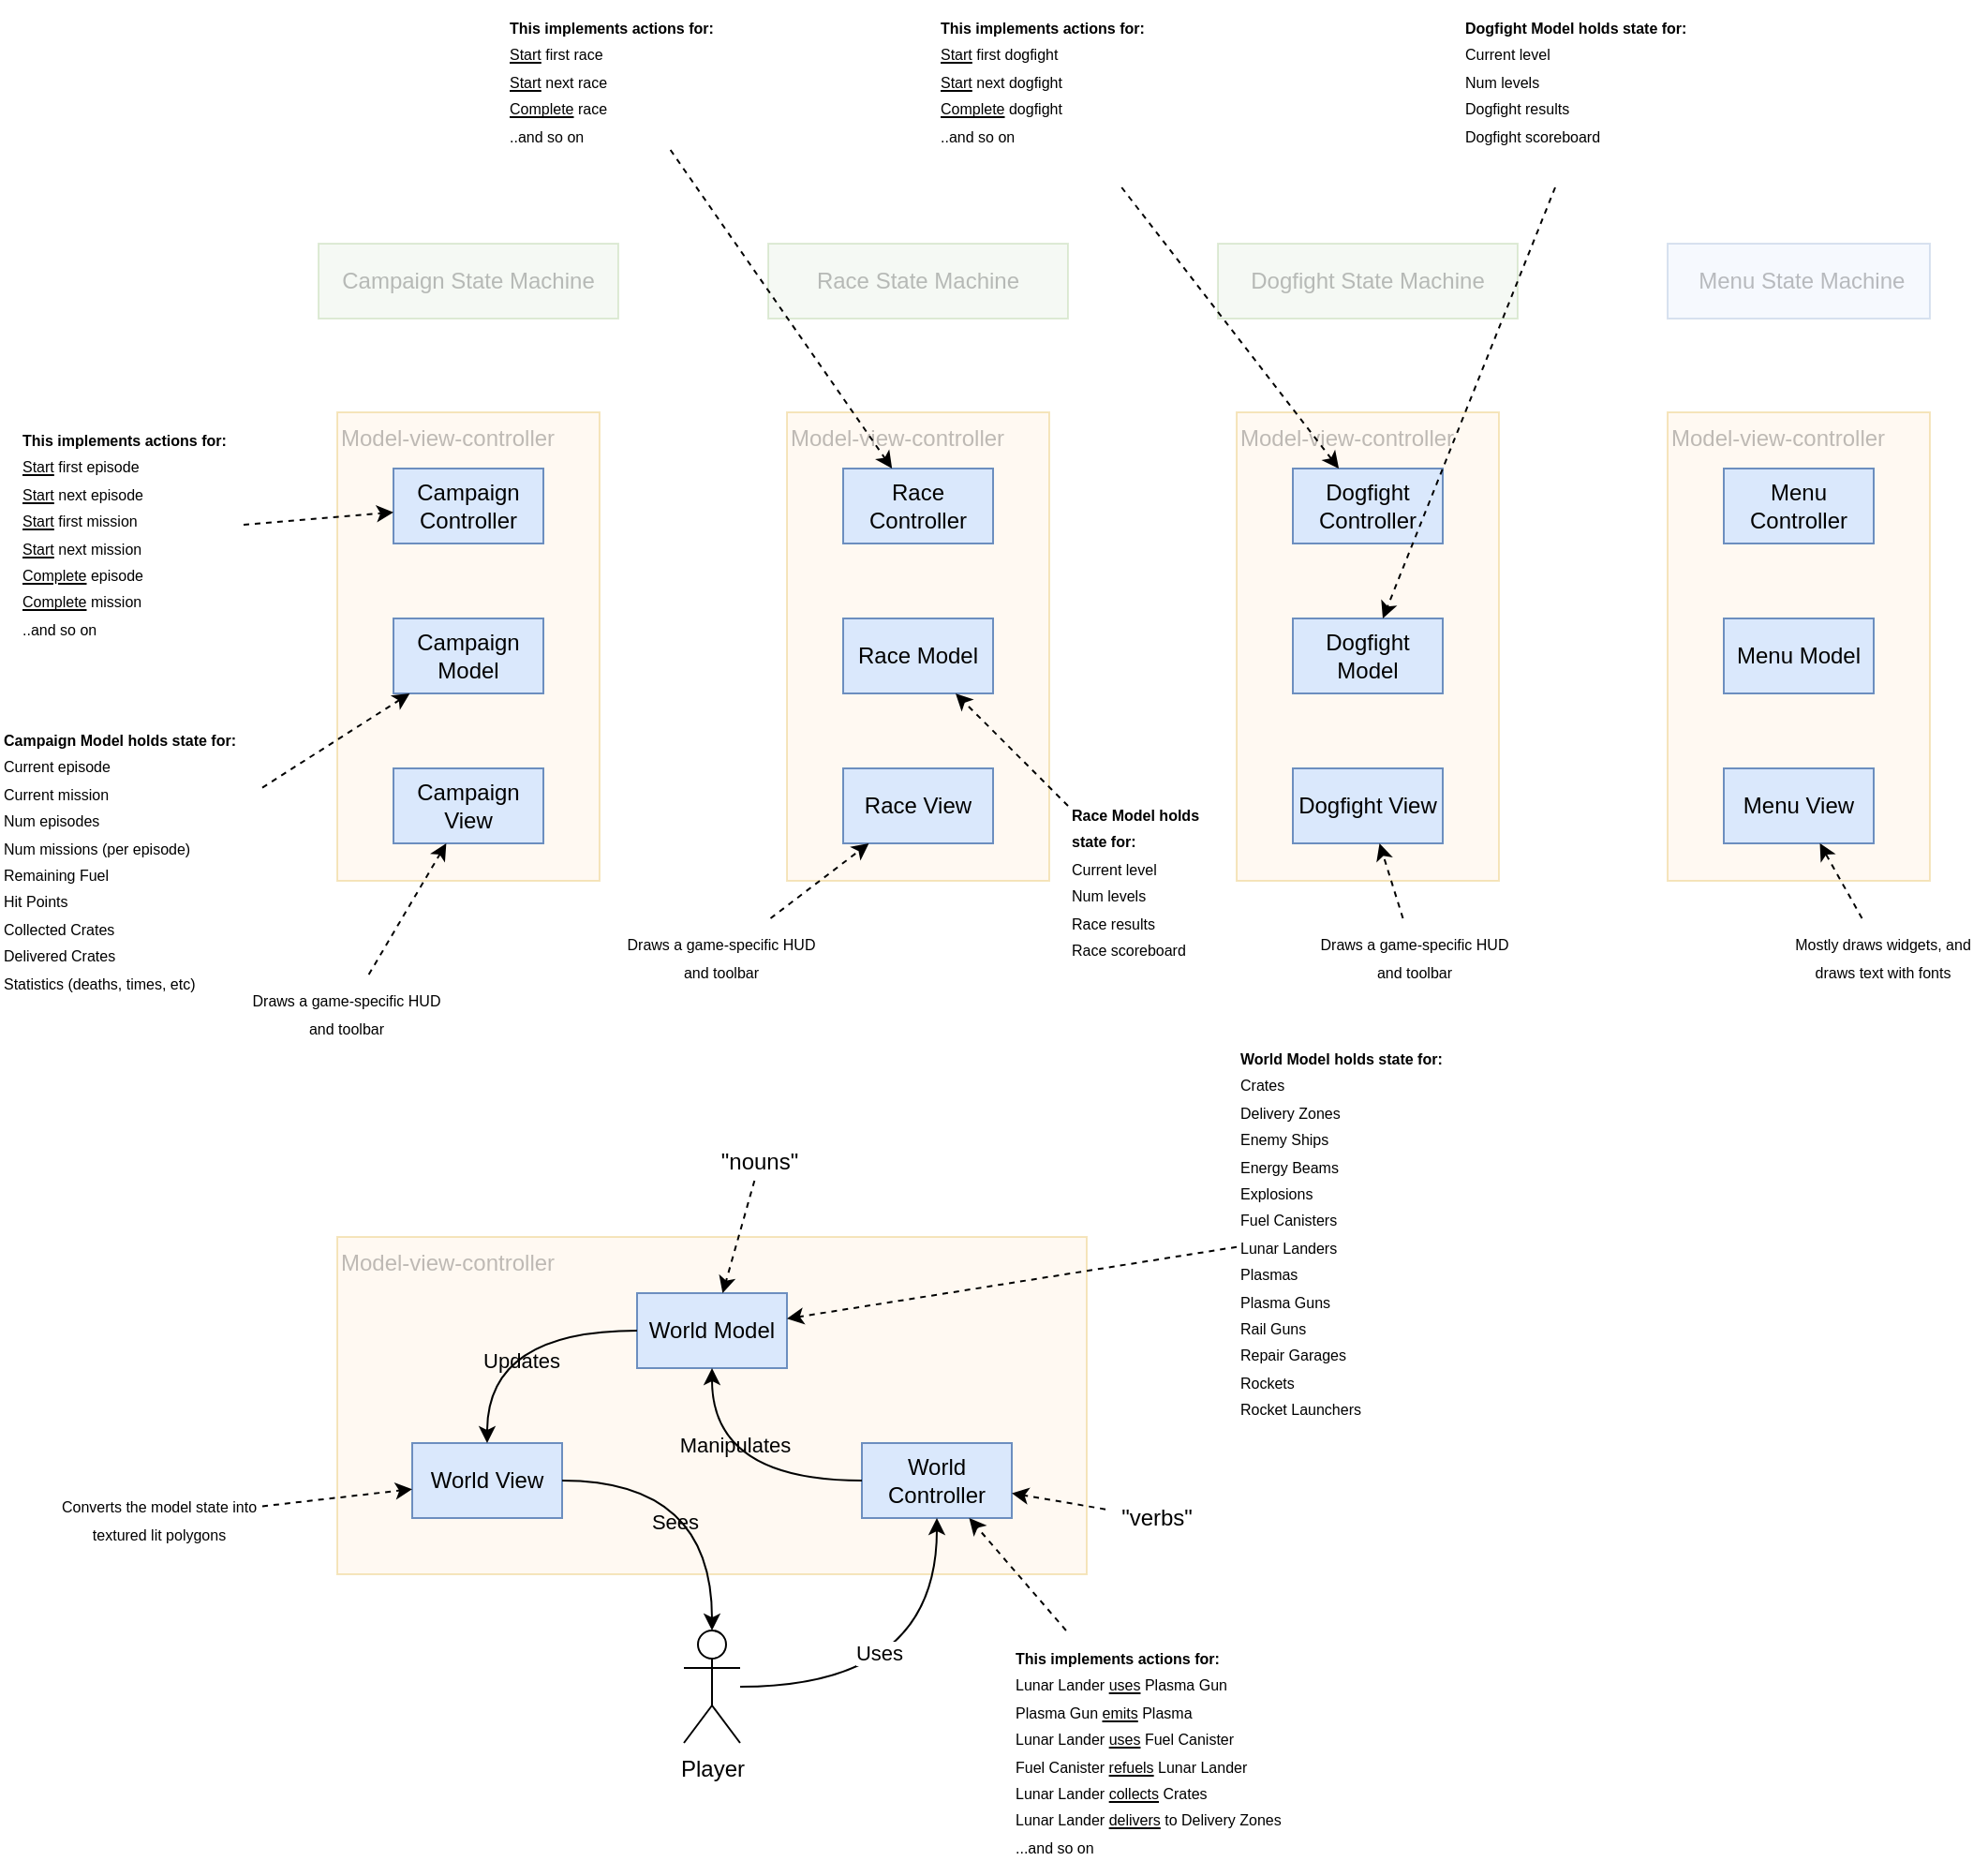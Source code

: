 <mxfile version="15.1.3" type="device"><diagram id="RQf726Eun1WpdyNQj7W1" name="Page-1"><mxGraphModel dx="1185" dy="685" grid="1" gridSize="10" guides="1" tooltips="1" connect="1" arrows="1" fold="1" page="1" pageScale="1" pageWidth="850" pageHeight="1100" math="0" shadow="0"><root><mxCell id="0"/><mxCell id="1" parent="0"/><mxCell id="D0xx28A9lGxeMVKliWiC-35" value="Model-view-controller" style="rounded=0;whiteSpace=wrap;html=1;fillColor=#ffe6cc;strokeColor=#d79b00;opacity=25;textOpacity=25;align=left;verticalAlign=top;" parent="1" vertex="1"><mxGeometry x="190" y="230" width="140" height="250" as="geometry"/></mxCell><mxCell id="D0xx28A9lGxeMVKliWiC-36" value="Model-view-controller" style="rounded=0;whiteSpace=wrap;html=1;fillColor=#ffe6cc;strokeColor=#d79b00;opacity=25;textOpacity=25;align=left;verticalAlign=top;" parent="1" vertex="1"><mxGeometry x="430" y="230" width="140" height="250" as="geometry"/></mxCell><mxCell id="D0xx28A9lGxeMVKliWiC-37" value="Model-view-controller" style="rounded=0;whiteSpace=wrap;html=1;fillColor=#ffe6cc;strokeColor=#d79b00;opacity=25;textOpacity=25;align=left;verticalAlign=top;" parent="1" vertex="1"><mxGeometry x="670" y="230" width="140" height="250" as="geometry"/></mxCell><mxCell id="D0xx28A9lGxeMVKliWiC-19" value="Model-view-controller" style="rounded=0;whiteSpace=wrap;html=1;fillColor=#ffe6cc;strokeColor=#d79b00;opacity=25;textOpacity=25;align=left;verticalAlign=top;" parent="1" vertex="1"><mxGeometry x="190" y="670" width="400" height="180" as="geometry"/></mxCell><mxCell id="D0xx28A9lGxeMVKliWiC-1" value="Campaign State Machine" style="rounded=0;whiteSpace=wrap;html=1;fillColor=#d5e8d4;strokeColor=#82b366;opacity=25;textOpacity=25;" parent="1" vertex="1"><mxGeometry x="180" y="140" width="160" height="40" as="geometry"/></mxCell><mxCell id="D0xx28A9lGxeMVKliWiC-2" value="Race State Machine" style="rounded=0;whiteSpace=wrap;html=1;fillColor=#d5e8d4;strokeColor=#82b366;opacity=25;textOpacity=25;" parent="1" vertex="1"><mxGeometry x="420" y="140" width="160" height="40" as="geometry"/></mxCell><mxCell id="D0xx28A9lGxeMVKliWiC-3" value="Dogfight State Machine" style="rounded=0;whiteSpace=wrap;html=1;fillColor=#d5e8d4;strokeColor=#82b366;opacity=25;textOpacity=25;" parent="1" vertex="1"><mxGeometry x="660" y="140" width="160" height="40" as="geometry"/></mxCell><mxCell id="D0xx28A9lGxeMVKliWiC-4" value="Campaign Model" style="rounded=0;whiteSpace=wrap;html=1;fillColor=#dae8fc;strokeColor=#6c8ebf;" parent="1" vertex="1"><mxGeometry x="220" y="340" width="80" height="40" as="geometry"/></mxCell><mxCell id="D0xx28A9lGxeMVKliWiC-5" value="Campaign Controller" style="rounded=0;whiteSpace=wrap;html=1;fillColor=#dae8fc;strokeColor=#6c8ebf;" parent="1" vertex="1"><mxGeometry x="220" y="260" width="80" height="40" as="geometry"/></mxCell><mxCell id="D0xx28A9lGxeMVKliWiC-7" value="Dogfight Model" style="rounded=0;whiteSpace=wrap;html=1;fillColor=#dae8fc;strokeColor=#6c8ebf;" parent="1" vertex="1"><mxGeometry x="700" y="340" width="80" height="40" as="geometry"/></mxCell><mxCell id="D0xx28A9lGxeMVKliWiC-8" value="Dogfight Controller" style="rounded=0;whiteSpace=wrap;html=1;fillColor=#dae8fc;strokeColor=#6c8ebf;" parent="1" vertex="1"><mxGeometry x="700" y="260" width="80" height="40" as="geometry"/></mxCell><mxCell id="D0xx28A9lGxeMVKliWiC-9" value="Race Model" style="rounded=0;whiteSpace=wrap;html=1;fillColor=#dae8fc;strokeColor=#6c8ebf;" parent="1" vertex="1"><mxGeometry x="460" y="340" width="80" height="40" as="geometry"/></mxCell><mxCell id="D0xx28A9lGxeMVKliWiC-10" value="Race Controller" style="rounded=0;whiteSpace=wrap;html=1;fillColor=#dae8fc;strokeColor=#6c8ebf;" parent="1" vertex="1"><mxGeometry x="460" y="260" width="80" height="40" as="geometry"/></mxCell><mxCell id="D0xx28A9lGxeMVKliWiC-11" value="World Model" style="rounded=0;whiteSpace=wrap;html=1;fillColor=#dae8fc;strokeColor=#6c8ebf;" parent="1" vertex="1"><mxGeometry x="350" y="700" width="80" height="40" as="geometry"/></mxCell><mxCell id="D0xx28A9lGxeMVKliWiC-12" value="World Controller" style="rounded=0;whiteSpace=wrap;html=1;fillColor=#dae8fc;strokeColor=#6c8ebf;" parent="1" vertex="1"><mxGeometry x="470" y="780" width="80" height="40" as="geometry"/></mxCell><mxCell id="D0xx28A9lGxeMVKliWiC-13" value="World View" style="rounded=0;whiteSpace=wrap;html=1;fillColor=#dae8fc;strokeColor=#6c8ebf;" parent="1" vertex="1"><mxGeometry x="230" y="780" width="80" height="40" as="geometry"/></mxCell><mxCell id="D0xx28A9lGxeMVKliWiC-14" value="Player" style="shape=umlActor;verticalLabelPosition=bottom;verticalAlign=top;html=1;outlineConnect=0;fillColor=#FFFFFF;" parent="1" vertex="1"><mxGeometry x="375" y="880" width="30" height="60" as="geometry"/></mxCell><mxCell id="D0xx28A9lGxeMVKliWiC-15" value="" style="endArrow=classic;html=1;edgeStyle=orthogonalEdgeStyle;curved=1;" parent="1" source="D0xx28A9lGxeMVKliWiC-14" target="D0xx28A9lGxeMVKliWiC-12" edge="1"><mxGeometry width="50" height="50" relative="1" as="geometry"><mxPoint x="540" y="970" as="sourcePoint"/><mxPoint x="590" y="920" as="targetPoint"/></mxGeometry></mxCell><mxCell id="D0xx28A9lGxeMVKliWiC-31" value="Uses" style="edgeLabel;html=1;align=center;verticalAlign=middle;resizable=0;points=[];" parent="D0xx28A9lGxeMVKliWiC-15" vertex="1" connectable="0"><mxGeometry x="-0.239" y="18" relative="1" as="geometry"><mxPoint as="offset"/></mxGeometry></mxCell><mxCell id="D0xx28A9lGxeMVKliWiC-16" value="" style="endArrow=classic;html=1;edgeStyle=orthogonalEdgeStyle;curved=1;" parent="1" source="D0xx28A9lGxeMVKliWiC-11" target="D0xx28A9lGxeMVKliWiC-13" edge="1"><mxGeometry width="50" height="50" relative="1" as="geometry"><mxPoint x="415" y="891.25" as="sourcePoint"/><mxPoint x="464" y="830" as="targetPoint"/></mxGeometry></mxCell><mxCell id="D0xx28A9lGxeMVKliWiC-33" value="Updates" style="edgeLabel;html=1;align=center;verticalAlign=middle;resizable=0;points=[];labelBackgroundColor=none;" parent="D0xx28A9lGxeMVKliWiC-16" vertex="1" connectable="0"><mxGeometry x="-0.107" y="16" relative="1" as="geometry"><mxPoint as="offset"/></mxGeometry></mxCell><mxCell id="D0xx28A9lGxeMVKliWiC-17" value="" style="endArrow=classic;html=1;edgeStyle=orthogonalEdgeStyle;curved=1;" parent="1" source="D0xx28A9lGxeMVKliWiC-12" target="D0xx28A9lGxeMVKliWiC-11" edge="1"><mxGeometry width="50" height="50" relative="1" as="geometry"><mxPoint x="425" y="901.25" as="sourcePoint"/><mxPoint x="474" y="840" as="targetPoint"/></mxGeometry></mxCell><mxCell id="D0xx28A9lGxeMVKliWiC-34" value="Manipulates" style="edgeLabel;html=1;align=center;verticalAlign=middle;resizable=0;points=[];labelBackgroundColor=none;" parent="D0xx28A9lGxeMVKliWiC-17" vertex="1" connectable="0"><mxGeometry x="0.417" y="-12" relative="1" as="geometry"><mxPoint as="offset"/></mxGeometry></mxCell><mxCell id="D0xx28A9lGxeMVKliWiC-18" value="" style="endArrow=classic;html=1;edgeStyle=orthogonalEdgeStyle;curved=1;" parent="1" source="D0xx28A9lGxeMVKliWiC-13" target="D0xx28A9lGxeMVKliWiC-14" edge="1"><mxGeometry width="50" height="50" relative="1" as="geometry"><mxPoint x="380" y="750.0" as="sourcePoint"/><mxPoint x="340" y="790.0" as="targetPoint"/></mxGeometry></mxCell><mxCell id="D0xx28A9lGxeMVKliWiC-32" value="Sees" style="edgeLabel;html=1;align=center;verticalAlign=middle;resizable=0;points=[];labelBackgroundColor=none;" parent="D0xx28A9lGxeMVKliWiC-18" vertex="1" connectable="0"><mxGeometry x="0.271" y="-20" relative="1" as="geometry"><mxPoint as="offset"/></mxGeometry></mxCell><mxCell id="D0xx28A9lGxeMVKliWiC-20" value="&lt;font style=&quot;font-size: 8px&quot;&gt;&lt;b&gt;World Model holds state for:&lt;/b&gt;&lt;br&gt;Crates&lt;br&gt;Delivery Zones&lt;br&gt;Enemy Ships&lt;br&gt;Energy Beams&lt;br&gt;Explosions&lt;br&gt;Fuel Canisters&lt;br&gt;Lunar Landers&lt;br&gt;Plasmas&lt;br&gt;Plasma Guns&lt;br&gt;Rail Guns&lt;br&gt;Repair Garages&lt;br&gt;Rockets&lt;br&gt;Rocket Launchers&lt;/font&gt;" style="text;html=1;strokeColor=none;fillColor=none;align=left;verticalAlign=top;whiteSpace=wrap;rounded=0;" parent="1" vertex="1"><mxGeometry x="670" y="560" width="130" height="210" as="geometry"/></mxCell><mxCell id="D0xx28A9lGxeMVKliWiC-21" value="" style="endArrow=classic;html=1;dashed=1;" parent="1" source="D0xx28A9lGxeMVKliWiC-20" target="D0xx28A9lGxeMVKliWiC-11" edge="1"><mxGeometry width="50" height="50" relative="1" as="geometry"><mxPoint x="550" y="640" as="sourcePoint"/><mxPoint x="600" y="590" as="targetPoint"/></mxGeometry></mxCell><mxCell id="D0xx28A9lGxeMVKliWiC-22" value="&quot;nouns&quot;" style="text;html=1;strokeColor=none;fillColor=none;align=center;verticalAlign=middle;whiteSpace=wrap;rounded=0;" parent="1" vertex="1"><mxGeometry x="388" y="620" width="55" height="20" as="geometry"/></mxCell><mxCell id="D0xx28A9lGxeMVKliWiC-24" value="" style="endArrow=classic;html=1;dashed=1;" parent="1" source="D0xx28A9lGxeMVKliWiC-22" target="D0xx28A9lGxeMVKliWiC-11" edge="1"><mxGeometry width="50" height="50" relative="1" as="geometry"><mxPoint x="680" y="685.362" as="sourcePoint"/><mxPoint x="440" y="723.623" as="targetPoint"/></mxGeometry></mxCell><mxCell id="D0xx28A9lGxeMVKliWiC-25" value="&quot;verbs&quot;" style="text;html=1;strokeColor=none;fillColor=none;align=center;verticalAlign=middle;whiteSpace=wrap;rounded=0;" parent="1" vertex="1"><mxGeometry x="600" y="810" width="55" height="20" as="geometry"/></mxCell><mxCell id="D0xx28A9lGxeMVKliWiC-26" value="" style="endArrow=classic;html=1;dashed=1;" parent="1" source="D0xx28A9lGxeMVKliWiC-25" target="D0xx28A9lGxeMVKliWiC-12" edge="1"><mxGeometry width="50" height="50" relative="1" as="geometry"><mxPoint x="422.667" y="650" as="sourcePoint"/><mxPoint x="405.667" y="710" as="targetPoint"/></mxGeometry></mxCell><mxCell id="D0xx28A9lGxeMVKliWiC-27" value="&lt;font style=&quot;font-size: 8px&quot;&gt;&lt;b&gt;This implements actions for:&lt;/b&gt;&lt;br&gt;Lunar Lander &lt;u&gt;uses&lt;/u&gt; Plasma Gun&lt;br&gt;Plasma Gun &lt;u&gt;emits&lt;/u&gt; Plasma&lt;br&gt;Lunar Lander &lt;u&gt;uses&lt;/u&gt; Fuel Canister&lt;br&gt;Fuel Canister &lt;u&gt;refuels&lt;/u&gt; Lunar Lander&lt;br&gt;Lunar Lander &lt;u&gt;collects&lt;/u&gt; Crates&lt;br&gt;Lunar Lander &lt;u&gt;delivers&lt;/u&gt;&amp;nbsp;to Delivery Zones&lt;br&gt;...and so on&lt;br&gt;&lt;/font&gt;" style="text;html=1;strokeColor=none;fillColor=none;align=left;verticalAlign=top;whiteSpace=wrap;rounded=0;" parent="1" vertex="1"><mxGeometry x="550" y="880" width="170" height="130" as="geometry"/></mxCell><mxCell id="D0xx28A9lGxeMVKliWiC-28" value="" style="endArrow=classic;html=1;dashed=1;" parent="1" source="D0xx28A9lGxeMVKliWiC-27" target="D0xx28A9lGxeMVKliWiC-12" edge="1"><mxGeometry width="50" height="50" relative="1" as="geometry"><mxPoint x="680" y="685.362" as="sourcePoint"/><mxPoint x="440" y="723.623" as="targetPoint"/></mxGeometry></mxCell><mxCell id="D0xx28A9lGxeMVKliWiC-29" value="&lt;font style=&quot;font-size: 8px&quot;&gt;Converts the model state into textured lit polygons&lt;/font&gt;" style="text;html=1;strokeColor=none;fillColor=none;align=center;verticalAlign=middle;whiteSpace=wrap;rounded=0;" parent="1" vertex="1"><mxGeometry x="40" y="800" width="110" height="40" as="geometry"/></mxCell><mxCell id="D0xx28A9lGxeMVKliWiC-30" value="" style="endArrow=classic;html=1;dashed=1;" parent="1" source="D0xx28A9lGxeMVKliWiC-29" target="D0xx28A9lGxeMVKliWiC-13" edge="1"><mxGeometry width="50" height="50" relative="1" as="geometry"><mxPoint x="597.241" y="890" as="sourcePoint"/><mxPoint x="539.31" y="830" as="targetPoint"/></mxGeometry></mxCell><mxCell id="D0xx28A9lGxeMVKliWiC-38" value="&lt;font style=&quot;font-size: 8px&quot;&gt;&lt;b&gt;Campaign Model holds state for:&lt;/b&gt;&lt;br&gt;Current episode&lt;br&gt;Current mission&lt;br&gt;Num&amp;nbsp;episodes&lt;br&gt;Num missions (per episode)&lt;br&gt;Remaining Fuel&lt;br&gt;Hit Points&lt;br&gt;Collected Crates&lt;br&gt;Delivered Crates&lt;br&gt;Statistics (deaths, times, etc)&lt;br&gt;&lt;/font&gt;" style="text;html=1;strokeColor=none;fillColor=none;align=left;verticalAlign=top;whiteSpace=wrap;rounded=0;" parent="1" vertex="1"><mxGeometry x="10" y="390" width="140" height="170" as="geometry"/></mxCell><mxCell id="D0xx28A9lGxeMVKliWiC-39" value="" style="endArrow=classic;html=1;dashed=1;" parent="1" source="D0xx28A9lGxeMVKliWiC-38" target="D0xx28A9lGxeMVKliWiC-4" edge="1"><mxGeometry width="50" height="50" relative="1" as="geometry"><mxPoint x="532.667" y="550" as="sourcePoint"/><mxPoint x="515.667" y="610" as="targetPoint"/></mxGeometry></mxCell><mxCell id="D0xx28A9lGxeMVKliWiC-40" value="" style="endArrow=classic;html=1;dashed=1;" parent="1" source="D0xx28A9lGxeMVKliWiC-41" target="D0xx28A9lGxeMVKliWiC-9" edge="1"><mxGeometry width="50" height="50" relative="1" as="geometry"><mxPoint x="760.667" y="550" as="sourcePoint"/><mxPoint x="478" y="380" as="targetPoint"/></mxGeometry></mxCell><mxCell id="D0xx28A9lGxeMVKliWiC-41" value="&lt;font style=&quot;font-size: 8px&quot;&gt;&lt;b&gt;Race Model holds state for:&lt;/b&gt;&lt;br&gt;Current level&lt;br&gt;Num levels&lt;br&gt;Race results&lt;br&gt;Race scoreboard&lt;br&gt;&lt;/font&gt;" style="text;html=1;strokeColor=none;fillColor=none;align=left;verticalAlign=top;whiteSpace=wrap;rounded=0;" parent="1" vertex="1"><mxGeometry x="580" y="430" width="80" height="100" as="geometry"/></mxCell><mxCell id="D0xx28A9lGxeMVKliWiC-43" value="&lt;font style=&quot;font-size: 8px&quot;&gt;&lt;b&gt;Dogfight Model holds state for:&lt;/b&gt;&lt;br&gt;Current level&lt;br&gt;Num levels&lt;br&gt;Dogfight results&lt;br&gt;Dogfight scoreboard&lt;br&gt;&lt;/font&gt;" style="text;html=1;strokeColor=none;fillColor=none;align=left;verticalAlign=top;whiteSpace=wrap;rounded=0;" parent="1" vertex="1"><mxGeometry x="790" y="10" width="140" height="100" as="geometry"/></mxCell><mxCell id="D0xx28A9lGxeMVKliWiC-44" value="&lt;font style=&quot;font-size: 8px&quot;&gt;&lt;b&gt;This implements actions for:&lt;/b&gt;&lt;br&gt;&lt;u&gt;Start&lt;/u&gt; first episode&lt;br&gt;&lt;u&gt;Start&lt;/u&gt; next episode&lt;br&gt;&lt;u&gt;Start&lt;/u&gt; first mission&lt;br&gt;&lt;u&gt;Start&lt;/u&gt; next mission&lt;br&gt;&lt;u&gt;Complete&lt;/u&gt; episode&lt;br&gt;&lt;u&gt;Complete&lt;/u&gt; mission&lt;br&gt;..and so on&lt;br&gt;&lt;/font&gt;" style="text;html=1;strokeColor=none;fillColor=none;align=left;verticalAlign=top;whiteSpace=wrap;rounded=0;" parent="1" vertex="1"><mxGeometry x="20" y="230" width="120" height="130" as="geometry"/></mxCell><mxCell id="D0xx28A9lGxeMVKliWiC-45" value="" style="endArrow=classic;html=1;dashed=1;" parent="1" source="D0xx28A9lGxeMVKliWiC-44" target="D0xx28A9lGxeMVKliWiC-5" edge="1"><mxGeometry width="50" height="50" relative="1" as="geometry"><mxPoint x="140" y="345" as="sourcePoint"/><mxPoint x="165" y="295" as="targetPoint"/></mxGeometry></mxCell><mxCell id="D0xx28A9lGxeMVKliWiC-46" value="&lt;font style=&quot;font-size: 8px&quot;&gt;&lt;b&gt;This implements actions for:&lt;/b&gt;&lt;br&gt;&lt;u&gt;Start&lt;/u&gt; first race&lt;br&gt;&lt;u&gt;Start&lt;/u&gt; next race&lt;br&gt;&lt;u&gt;Complete&lt;/u&gt;&amp;nbsp;race&lt;br&gt;..and so on&lt;br&gt;&lt;/font&gt;" style="text;html=1;strokeColor=none;fillColor=none;align=left;verticalAlign=top;whiteSpace=wrap;rounded=0;" parent="1" vertex="1"><mxGeometry x="280" y="10" width="120" height="80" as="geometry"/></mxCell><mxCell id="D0xx28A9lGxeMVKliWiC-47" value="&lt;font style=&quot;font-size: 8px&quot;&gt;&lt;b&gt;This implements actions for:&lt;/b&gt;&lt;br&gt;&lt;u&gt;Start&lt;/u&gt; first dogfight&lt;br&gt;&lt;u&gt;Start&lt;/u&gt; next dogfight&lt;br&gt;&lt;u&gt;Complete&lt;/u&gt;&amp;nbsp;dogfight&lt;br&gt;..and so on&lt;br&gt;&lt;/font&gt;" style="text;html=1;strokeColor=none;fillColor=none;align=left;verticalAlign=top;whiteSpace=wrap;rounded=0;" parent="1" vertex="1"><mxGeometry x="510" y="10" width="120" height="100" as="geometry"/></mxCell><mxCell id="D0xx28A9lGxeMVKliWiC-48" value="" style="endArrow=classic;html=1;dashed=1;" parent="1" source="D0xx28A9lGxeMVKliWiC-46" target="D0xx28A9lGxeMVKliWiC-10" edge="1"><mxGeometry width="50" height="50" relative="1" as="geometry"><mxPoint x="150" y="300" as="sourcePoint"/><mxPoint x="230" y="293.333" as="targetPoint"/></mxGeometry></mxCell><mxCell id="D0xx28A9lGxeMVKliWiC-49" value="" style="endArrow=classic;html=1;dashed=1;" parent="1" source="D0xx28A9lGxeMVKliWiC-47" target="D0xx28A9lGxeMVKliWiC-8" edge="1"><mxGeometry width="50" height="50" relative="1" as="geometry"><mxPoint x="390.784" y="100" as="sourcePoint"/><mxPoint x="497.451" y="270" as="targetPoint"/></mxGeometry></mxCell><mxCell id="8q1I61DxoRR64xNo7SEN-1" value="Campaign View" style="rounded=0;whiteSpace=wrap;html=1;fillColor=#dae8fc;strokeColor=#6c8ebf;" parent="1" vertex="1"><mxGeometry x="220" y="420" width="80" height="40" as="geometry"/></mxCell><mxCell id="8q1I61DxoRR64xNo7SEN-2" value="&lt;font style=&quot;font-size: 8px&quot;&gt;Draws a game-specific HUD and toolbar&lt;/font&gt;" style="text;html=1;strokeColor=none;fillColor=none;align=center;verticalAlign=middle;whiteSpace=wrap;rounded=0;" parent="1" vertex="1"><mxGeometry x="140" y="530" width="110" height="40" as="geometry"/></mxCell><mxCell id="8q1I61DxoRR64xNo7SEN-3" value="" style="endArrow=classic;html=1;dashed=1;" parent="1" source="8q1I61DxoRR64xNo7SEN-2" target="8q1I61DxoRR64xNo7SEN-1" edge="1"><mxGeometry width="50" height="50" relative="1" as="geometry"><mxPoint x="160" y="418.889" as="sourcePoint"/><mxPoint x="230" y="387.778" as="targetPoint"/></mxGeometry></mxCell><mxCell id="8q1I61DxoRR64xNo7SEN-4" value="Race View" style="rounded=0;whiteSpace=wrap;html=1;fillColor=#dae8fc;strokeColor=#6c8ebf;" parent="1" vertex="1"><mxGeometry x="460" y="420" width="80" height="40" as="geometry"/></mxCell><mxCell id="8q1I61DxoRR64xNo7SEN-5" value="Dogfight View" style="rounded=0;whiteSpace=wrap;html=1;fillColor=#dae8fc;strokeColor=#6c8ebf;" parent="1" vertex="1"><mxGeometry x="700" y="420" width="80" height="40" as="geometry"/></mxCell><mxCell id="8q1I61DxoRR64xNo7SEN-6" value="&lt;font style=&quot;font-size: 8px&quot;&gt;Draws a game-specific HUD and toolbar&lt;/font&gt;" style="text;html=1;strokeColor=none;fillColor=none;align=center;verticalAlign=middle;whiteSpace=wrap;rounded=0;" parent="1" vertex="1"><mxGeometry x="340" y="500" width="110" height="40" as="geometry"/></mxCell><mxCell id="8q1I61DxoRR64xNo7SEN-7" value="" style="endArrow=classic;html=1;dashed=1;" parent="1" source="8q1I61DxoRR64xNo7SEN-6" target="8q1I61DxoRR64xNo7SEN-4" edge="1"><mxGeometry width="50" height="50" relative="1" as="geometry"><mxPoint x="400" y="418.889" as="sourcePoint"/><mxPoint x="460" y="459.394" as="targetPoint"/></mxGeometry></mxCell><mxCell id="8q1I61DxoRR64xNo7SEN-8" value="&lt;font style=&quot;font-size: 8px&quot;&gt;Draws a game-specific HUD and toolbar&lt;/font&gt;" style="text;html=1;strokeColor=none;fillColor=none;align=center;verticalAlign=middle;whiteSpace=wrap;rounded=0;" parent="1" vertex="1"><mxGeometry x="710" y="500" width="110" height="40" as="geometry"/></mxCell><mxCell id="8q1I61DxoRR64xNo7SEN-9" value="" style="endArrow=classic;html=1;dashed=1;" parent="1" source="8q1I61DxoRR64xNo7SEN-8" target="8q1I61DxoRR64xNo7SEN-5" edge="1"><mxGeometry width="50" height="50" relative="1" as="geometry"><mxPoint x="890" y="418.889" as="sourcePoint"/><mxPoint x="950" y="459.394" as="targetPoint"/></mxGeometry></mxCell><mxCell id="AWkOA2neqVw0MXWfItcr-1" value="Model-view-controller" style="rounded=0;whiteSpace=wrap;html=1;fillColor=#ffe6cc;strokeColor=#d79b00;opacity=25;textOpacity=25;align=left;verticalAlign=top;" parent="1" vertex="1"><mxGeometry x="900" y="230" width="140" height="250" as="geometry"/></mxCell><mxCell id="AWkOA2neqVw0MXWfItcr-2" value="Menu Model" style="rounded=0;whiteSpace=wrap;html=1;fillColor=#dae8fc;strokeColor=#6c8ebf;" parent="1" vertex="1"><mxGeometry x="930" y="340" width="80" height="40" as="geometry"/></mxCell><mxCell id="AWkOA2neqVw0MXWfItcr-3" value="Menu Controller" style="rounded=0;whiteSpace=wrap;html=1;fillColor=#dae8fc;strokeColor=#6c8ebf;" parent="1" vertex="1"><mxGeometry x="930" y="260" width="80" height="40" as="geometry"/></mxCell><mxCell id="AWkOA2neqVw0MXWfItcr-4" value="Menu View" style="rounded=0;whiteSpace=wrap;html=1;fillColor=#dae8fc;strokeColor=#6c8ebf;" parent="1" vertex="1"><mxGeometry x="930" y="420" width="80" height="40" as="geometry"/></mxCell><mxCell id="AWkOA2neqVw0MXWfItcr-5" value="" style="endArrow=classic;html=1;dashed=1;" parent="1" source="AWkOA2neqVw0MXWfItcr-8" target="AWkOA2neqVw0MXWfItcr-4" edge="1"><mxGeometry width="50" height="50" relative="1" as="geometry"><mxPoint x="987.857" y="490" as="sourcePoint"/><mxPoint x="1180" y="459.394" as="targetPoint"/></mxGeometry></mxCell><mxCell id="AWkOA2neqVw0MXWfItcr-6" value="" style="endArrow=classic;html=1;dashed=1;" parent="1" source="D0xx28A9lGxeMVKliWiC-43" target="D0xx28A9lGxeMVKliWiC-7" edge="1"><mxGeometry width="50" height="50" relative="1" as="geometry"><mxPoint x="618.636" y="120" as="sourcePoint"/><mxPoint x="734.545" y="270" as="targetPoint"/></mxGeometry></mxCell><mxCell id="AWkOA2neqVw0MXWfItcr-7" value="&amp;nbsp;Menu State Machine" style="rounded=0;whiteSpace=wrap;html=1;fillColor=#dae8fc;strokeColor=#6c8ebf;opacity=25;textOpacity=25;" parent="1" vertex="1"><mxGeometry x="900" y="140" width="140" height="40" as="geometry"/></mxCell><mxCell id="AWkOA2neqVw0MXWfItcr-8" value="&lt;font style=&quot;font-size: 8px&quot;&gt;Mostly draws widgets, and draws text with fonts&lt;/font&gt;" style="text;html=1;strokeColor=none;fillColor=none;align=center;verticalAlign=middle;whiteSpace=wrap;rounded=0;" parent="1" vertex="1"><mxGeometry x="960" y="500" width="110" height="40" as="geometry"/></mxCell></root></mxGraphModel></diagram></mxfile>